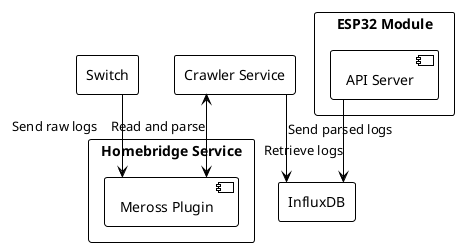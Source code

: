 @startuml
!theme plain
skinparam linetype ortho

rectangle "Switch" as switch {
}

rectangle "ESP32 Module" as esp32 {
  [API Server] as api
}

rectangle "Crawler Service" as crawlerService {
}

rectangle "Homebridge Service" as homebridge {
  [Meross Plugin] as merossPlugin
}

rectangle "InfluxDB" as influxdb {
}

switch --> merossPlugin : Send raw logs<U+0020><U+0020><U+0020><U+0020><U+0020><U+0020><U+0020>
crawlerService <--> merossPlugin : Read and parse
api --> influxdb : Retrieve logs
crawlerService --> influxdb: Send parsed logs

@enduml
